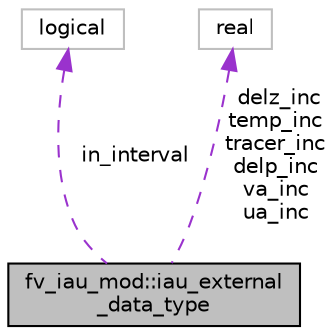 digraph "fv_iau_mod::iau_external_data_type"
{
 // INTERACTIVE_SVG=YES
  edge [fontname="Helvetica",fontsize="10",labelfontname="Helvetica",labelfontsize="10"];
  node [fontname="Helvetica",fontsize="10",shape=record];
  Node1 [label="fv_iau_mod::iau_external\l_data_type",height=0.2,width=0.4,color="black", fillcolor="grey75", style="filled" fontcolor="black"];
  Node2 -> Node1 [dir="back",color="darkorchid3",fontsize="10",style="dashed",label=" in_interval" ];
  Node2 [label="logical",height=0.2,width=0.4,color="grey75", fillcolor="white", style="filled"];
  Node3 -> Node1 [dir="back",color="darkorchid3",fontsize="10",style="dashed",label=" delz_inc\ntemp_inc\ntracer_inc\ndelp_inc\nva_inc\nua_inc" ];
  Node3 [label="real",height=0.2,width=0.4,color="grey75", fillcolor="white", style="filled"];
}
